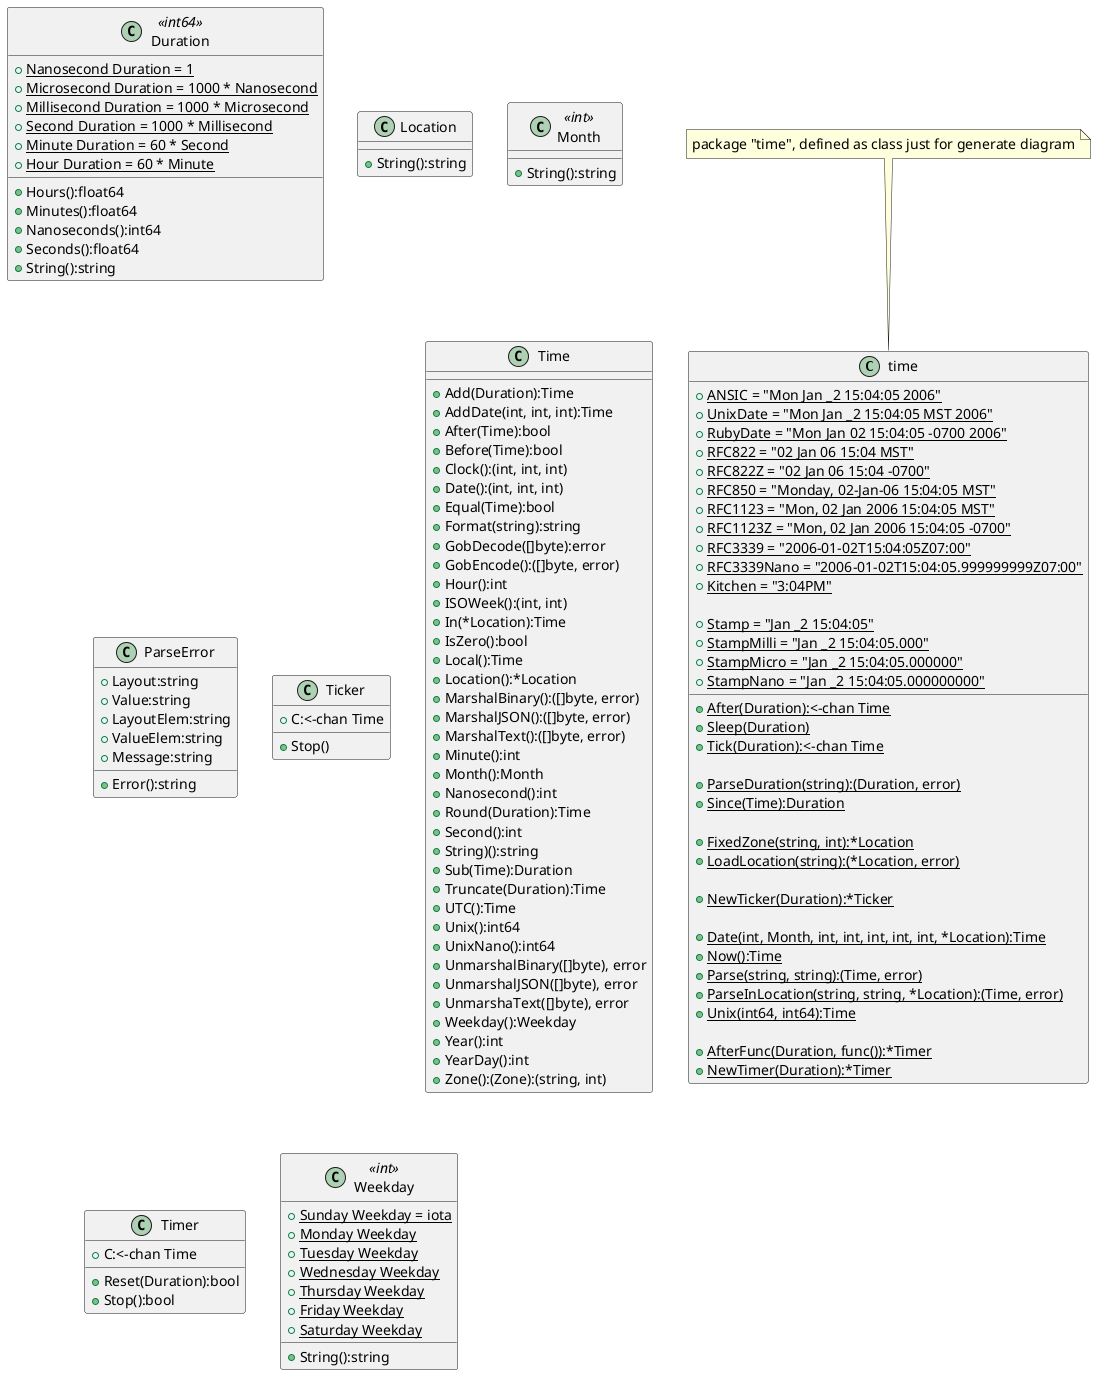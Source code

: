 @startuml
skinparam {
	defaultFontName Tohama
	defaultFontSize 14
}

class time {
	+{static} ANSIC = "Mon Jan _2 15:04:05 2006"
	+{static} UnixDate = "Mon Jan _2 15:04:05 MST 2006"
	+{static} RubyDate = "Mon Jan 02 15:04:05 -0700 2006"
	+{static} RFC822 = "02 Jan 06 15:04 MST"
	+{static} RFC822Z = "02 Jan 06 15:04 -0700"
	+{static} RFC850 = "Monday, 02-Jan-06 15:04:05 MST"
	+{static} RFC1123 = "Mon, 02 Jan 2006 15:04:05 MST"
	+{static} RFC1123Z = "Mon, 02 Jan 2006 15:04:05 -0700"
	+{static} RFC3339 = "2006-01-02T15:04:05Z07:00"
	+{static} RFC3339Nano = "2006-01-02T15:04:05.999999999Z07:00"
	+{static} Kitchen = "3:04PM"

	+{static} Stamp = "Jan _2 15:04:05"
	+{static} StampMilli = "Jan _2 15:04:05.000"
	+{static} StampMicro = "Jan _2 15:04:05.000000"
	+{static} StampNano = "Jan _2 15:04:05.000000000"

	+{static} After(Duration):<-chan Time
	+{static} Sleep(Duration)
	+{static} Tick(Duration):<-chan Time

	+{static} ParseDuration(string):(Duration, error)
	+{static} Since(Time):Duration

	+{static} FixedZone(string, int):*Location
	+{static} LoadLocation(string):(*Location, error)

	+{static} NewTicker(Duration):*Ticker

	+{static} Date(int, Month, int, int, int, int, int, *Location):Time
	+{static} Now():Time
	+{static} Parse(string, string):(Time, error)
	+{static} ParseInLocation(string, string, *Location):(Time, error)
	+{static} Unix(int64, int64):Time

	+{static} AfterFunc(Duration, func()):*Timer
	+{static} NewTimer(Duration):*Timer
}

class Duration <<int64>> {
	+{static} Nanosecond Duration = 1
	+{static} Microsecond Duration = 1000 * Nanosecond
	+{static} Millisecond Duration = 1000 * Microsecond
	+{static} Second Duration = 1000 * Millisecond
	+{static} Minute Duration = 60 * Second
	+{static} Hour Duration = 60 * Minute

	+Hours():float64
	+Minutes():float64
	+Nanoseconds():int64
	+Seconds():float64
	+String():string
}

class Location {
	+String():string
}

class Month <<int>> {
	+String():string
}

class ParseError {
	+Layout:string
	+Value:string
	+LayoutElem:string
	+ValueElem:string
	+Message:string
	+Error():string
}

class Ticker {
	+C:<-chan Time
	+Stop()
}

class Time {
	+Add(Duration):Time
	+AddDate(int, int, int):Time
	+After(Time):bool
	+Before(Time):bool
	+Clock():(int, int, int)
	+Date():(int, int, int)
	+Equal(Time):bool
	+Format(string):string
	+GobDecode([]byte):error
	+GobEncode():([]byte, error)
	+Hour():int
	+ISOWeek():(int, int)
	+In(*Location):Time
	+IsZero():bool
	+Local():Time
	+Location():*Location
	+MarshalBinary():([]byte, error)
	+MarshalJSON():([]byte, error)
	+MarshalText():([]byte, error)
	+Minute():int
	+Month():Month
	+Nanosecond():int
	+Round(Duration):Time
	+Second():int
	+String)():string
	+Sub(Time):Duration
	+Truncate(Duration):Time
	+UTC():Time
	+Unix():int64
	+UnixNano():int64
	+UnmarshalBinary([]byte), error
	+UnmarshalJSON([]byte), error
	+UnmarshaText([]byte), error
	+Weekday():Weekday
	+Year():int
	+YearDay():int
	+Zone():(Zone):(string, int)
}

class Timer {
	+C:<-chan Time
	+Reset(Duration):bool
	+Stop():bool
}

class Weekday <<int>> {
	+{static} Sunday Weekday = iota
	+{static} Monday Weekday
	+{static} Tuesday Weekday
	+{static} Wednesday Weekday
	+{static} Thursday Weekday
	+{static} Friday Weekday
	+{static} Saturday Weekday

	+String():string
}

note top of time: package "time", defined as class just for generate diagram

@enduml

